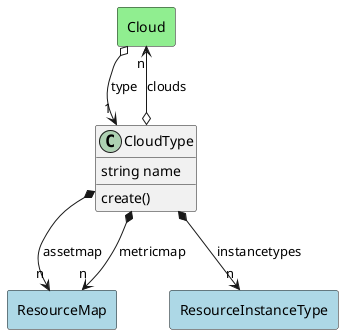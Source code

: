@startuml

class "CloudType" as Model {
 string name

 create()
 
}

rectangle "Cloud" as Cloud #lightblue {
}

Model o--> "n" Cloud : clouds


rectangle "ResourceMap" as ResourceMap #lightblue {
}

Model *--> "n" ResourceMap : assetmap


rectangle "ResourceInstanceType" as ResourceInstanceType #lightblue {
}

Model *--> "n" ResourceInstanceType : instancetypes


rectangle "ResourceMap" as ResourceMap #lightblue {
}

Model *--> "n" ResourceMap : metricmap




    rectangle "Cloud" as Cloud #lightgreen {
    }
    
        Cloud   o--> "1" Model : "type"
    

@enduml
